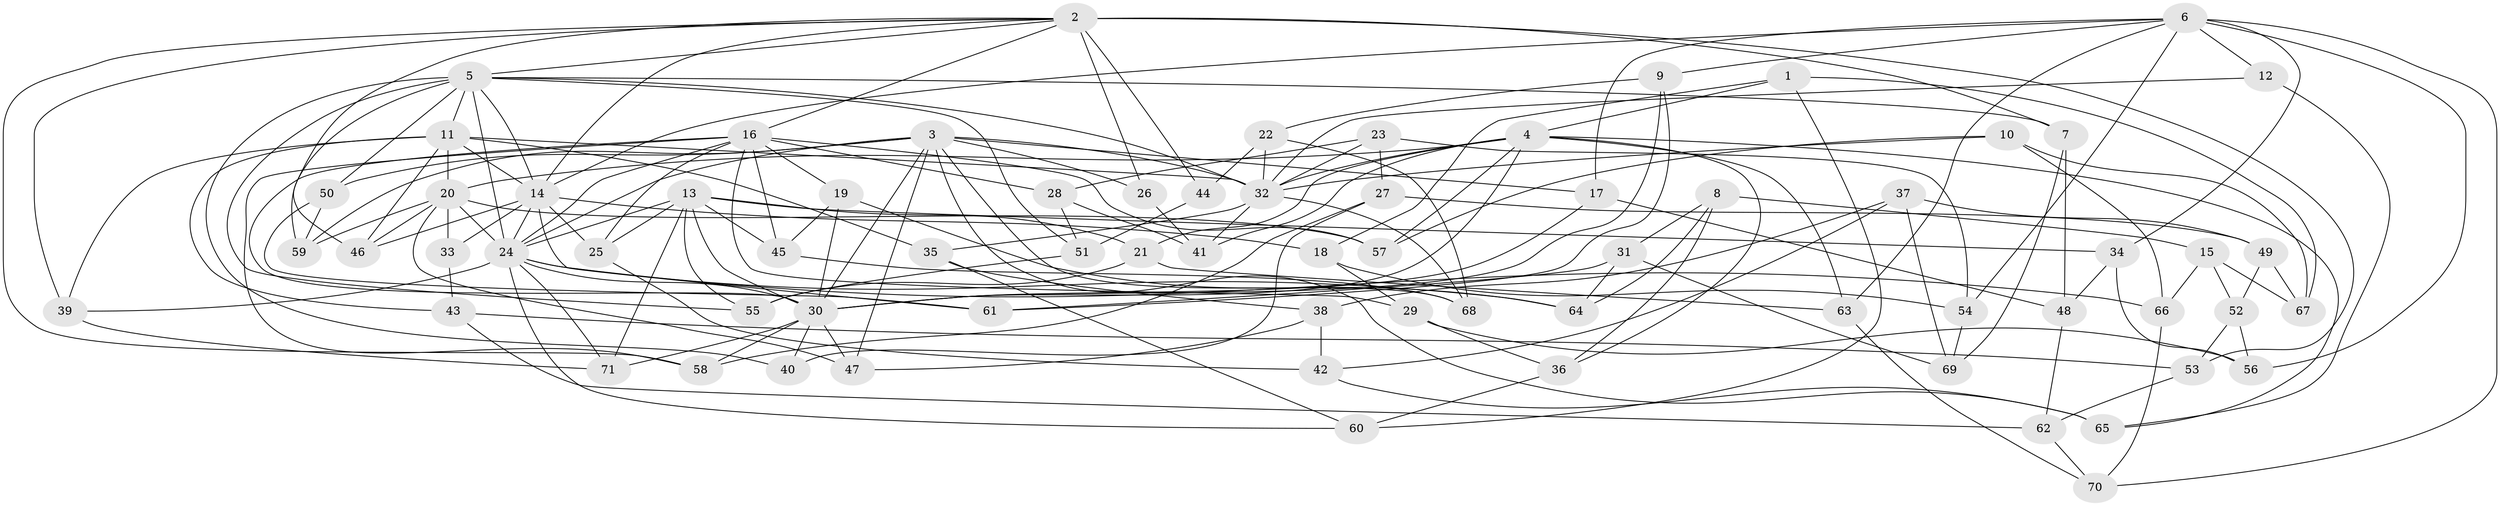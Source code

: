 // original degree distribution, {4: 1.0}
// Generated by graph-tools (version 1.1) at 2025/53/03/04/25 22:53:55]
// undirected, 71 vertices, 178 edges
graph export_dot {
  node [color=gray90,style=filled];
  1;
  2;
  3;
  4;
  5;
  6;
  7;
  8;
  9;
  10;
  11;
  12;
  13;
  14;
  15;
  16;
  17;
  18;
  19;
  20;
  21;
  22;
  23;
  24;
  25;
  26;
  27;
  28;
  29;
  30;
  31;
  32;
  33;
  34;
  35;
  36;
  37;
  38;
  39;
  40;
  41;
  42;
  43;
  44;
  45;
  46;
  47;
  48;
  49;
  50;
  51;
  52;
  53;
  54;
  55;
  56;
  57;
  58;
  59;
  60;
  61;
  62;
  63;
  64;
  65;
  66;
  67;
  68;
  69;
  70;
  71;
  1 -- 4 [weight=1.0];
  1 -- 18 [weight=1.0];
  1 -- 60 [weight=1.0];
  1 -- 67 [weight=1.0];
  2 -- 5 [weight=1.0];
  2 -- 7 [weight=1.0];
  2 -- 14 [weight=1.0];
  2 -- 16 [weight=1.0];
  2 -- 26 [weight=2.0];
  2 -- 39 [weight=1.0];
  2 -- 44 [weight=2.0];
  2 -- 46 [weight=1.0];
  2 -- 53 [weight=1.0];
  2 -- 58 [weight=1.0];
  3 -- 17 [weight=1.0];
  3 -- 24 [weight=1.0];
  3 -- 26 [weight=1.0];
  3 -- 30 [weight=1.0];
  3 -- 32 [weight=1.0];
  3 -- 47 [weight=1.0];
  3 -- 50 [weight=1.0];
  3 -- 59 [weight=1.0];
  3 -- 65 [weight=1.0];
  3 -- 68 [weight=1.0];
  4 -- 20 [weight=1.0];
  4 -- 21 [weight=1.0];
  4 -- 30 [weight=1.0];
  4 -- 32 [weight=1.0];
  4 -- 36 [weight=1.0];
  4 -- 41 [weight=1.0];
  4 -- 57 [weight=1.0];
  4 -- 63 [weight=1.0];
  4 -- 65 [weight=1.0];
  5 -- 7 [weight=1.0];
  5 -- 11 [weight=1.0];
  5 -- 14 [weight=1.0];
  5 -- 24 [weight=1.0];
  5 -- 32 [weight=1.0];
  5 -- 40 [weight=2.0];
  5 -- 50 [weight=1.0];
  5 -- 51 [weight=1.0];
  5 -- 55 [weight=1.0];
  5 -- 59 [weight=1.0];
  6 -- 9 [weight=1.0];
  6 -- 12 [weight=2.0];
  6 -- 14 [weight=1.0];
  6 -- 17 [weight=1.0];
  6 -- 34 [weight=1.0];
  6 -- 54 [weight=1.0];
  6 -- 56 [weight=1.0];
  6 -- 63 [weight=1.0];
  6 -- 70 [weight=1.0];
  7 -- 48 [weight=1.0];
  7 -- 69 [weight=1.0];
  8 -- 15 [weight=1.0];
  8 -- 31 [weight=1.0];
  8 -- 36 [weight=1.0];
  8 -- 64 [weight=1.0];
  9 -- 22 [weight=1.0];
  9 -- 30 [weight=1.0];
  9 -- 61 [weight=1.0];
  10 -- 32 [weight=1.0];
  10 -- 57 [weight=1.0];
  10 -- 66 [weight=1.0];
  10 -- 67 [weight=1.0];
  11 -- 14 [weight=1.0];
  11 -- 20 [weight=2.0];
  11 -- 32 [weight=2.0];
  11 -- 35 [weight=1.0];
  11 -- 39 [weight=1.0];
  11 -- 43 [weight=1.0];
  11 -- 46 [weight=1.0];
  12 -- 32 [weight=1.0];
  12 -- 65 [weight=1.0];
  13 -- 21 [weight=1.0];
  13 -- 24 [weight=1.0];
  13 -- 25 [weight=1.0];
  13 -- 30 [weight=1.0];
  13 -- 34 [weight=1.0];
  13 -- 45 [weight=1.0];
  13 -- 55 [weight=1.0];
  13 -- 71 [weight=1.0];
  14 -- 18 [weight=1.0];
  14 -- 24 [weight=1.0];
  14 -- 25 [weight=1.0];
  14 -- 33 [weight=1.0];
  14 -- 46 [weight=1.0];
  14 -- 61 [weight=1.0];
  15 -- 52 [weight=1.0];
  15 -- 66 [weight=1.0];
  15 -- 67 [weight=1.0];
  16 -- 19 [weight=1.0];
  16 -- 24 [weight=1.0];
  16 -- 25 [weight=1.0];
  16 -- 28 [weight=1.0];
  16 -- 29 [weight=1.0];
  16 -- 30 [weight=1.0];
  16 -- 45 [weight=1.0];
  16 -- 57 [weight=1.0];
  16 -- 58 [weight=1.0];
  17 -- 30 [weight=1.0];
  17 -- 48 [weight=1.0];
  18 -- 29 [weight=1.0];
  18 -- 54 [weight=1.0];
  19 -- 30 [weight=1.0];
  19 -- 45 [weight=1.0];
  19 -- 64 [weight=1.0];
  20 -- 24 [weight=1.0];
  20 -- 33 [weight=2.0];
  20 -- 46 [weight=1.0];
  20 -- 47 [weight=1.0];
  20 -- 57 [weight=1.0];
  20 -- 59 [weight=1.0];
  21 -- 55 [weight=1.0];
  21 -- 63 [weight=1.0];
  22 -- 32 [weight=1.0];
  22 -- 44 [weight=1.0];
  22 -- 68 [weight=1.0];
  23 -- 27 [weight=1.0];
  23 -- 28 [weight=1.0];
  23 -- 32 [weight=1.0];
  23 -- 54 [weight=1.0];
  24 -- 30 [weight=1.0];
  24 -- 39 [weight=1.0];
  24 -- 60 [weight=1.0];
  24 -- 64 [weight=1.0];
  24 -- 66 [weight=1.0];
  24 -- 71 [weight=1.0];
  25 -- 42 [weight=1.0];
  26 -- 41 [weight=1.0];
  27 -- 40 [weight=1.0];
  27 -- 49 [weight=1.0];
  27 -- 58 [weight=1.0];
  28 -- 41 [weight=1.0];
  28 -- 51 [weight=1.0];
  29 -- 36 [weight=1.0];
  29 -- 56 [weight=1.0];
  30 -- 40 [weight=1.0];
  30 -- 47 [weight=1.0];
  30 -- 58 [weight=1.0];
  30 -- 71 [weight=1.0];
  31 -- 61 [weight=1.0];
  31 -- 64 [weight=1.0];
  31 -- 69 [weight=1.0];
  32 -- 35 [weight=1.0];
  32 -- 41 [weight=1.0];
  32 -- 68 [weight=1.0];
  33 -- 43 [weight=1.0];
  34 -- 48 [weight=1.0];
  34 -- 56 [weight=1.0];
  35 -- 38 [weight=1.0];
  35 -- 60 [weight=1.0];
  36 -- 60 [weight=1.0];
  37 -- 38 [weight=1.0];
  37 -- 42 [weight=1.0];
  37 -- 49 [weight=1.0];
  37 -- 69 [weight=1.0];
  38 -- 42 [weight=1.0];
  38 -- 47 [weight=1.0];
  39 -- 71 [weight=1.0];
  42 -- 65 [weight=1.0];
  43 -- 53 [weight=1.0];
  43 -- 62 [weight=1.0];
  44 -- 51 [weight=1.0];
  45 -- 68 [weight=1.0];
  48 -- 62 [weight=1.0];
  49 -- 52 [weight=1.0];
  49 -- 67 [weight=1.0];
  50 -- 59 [weight=1.0];
  50 -- 61 [weight=1.0];
  51 -- 55 [weight=1.0];
  52 -- 53 [weight=1.0];
  52 -- 56 [weight=1.0];
  53 -- 62 [weight=1.0];
  54 -- 69 [weight=1.0];
  62 -- 70 [weight=1.0];
  63 -- 70 [weight=1.0];
  66 -- 70 [weight=1.0];
}
